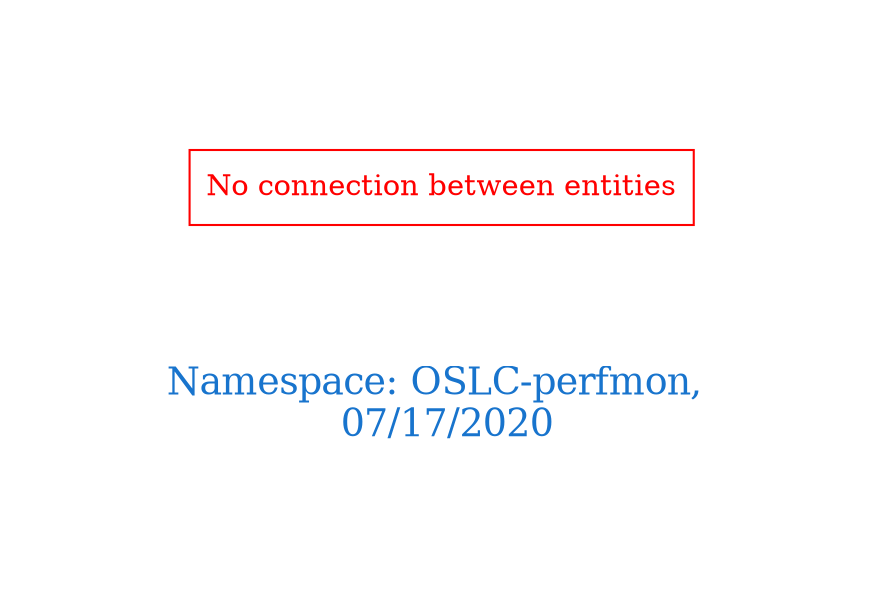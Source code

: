 digraph OGIT_ontology {
 graph [ rankdir= LR,pad=1 
fontsize = 18,
fontcolor= dodgerblue3,label = "\n\n\nNamespace: OSLC-perfmon, \n 07/17/2020"];
node[shape=polygon];
edge [  color="gray81"];

"No connection between entities" [fontcolor = "red",color="red", shape="polygon"]
}
